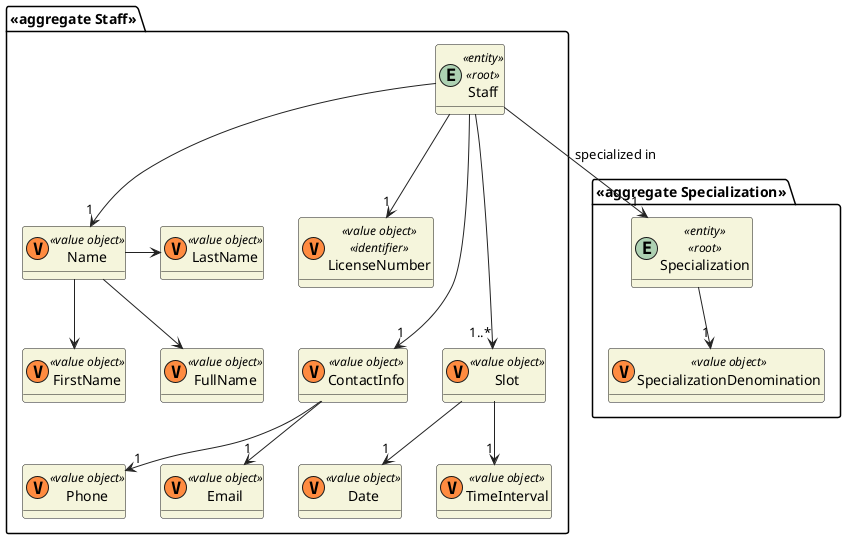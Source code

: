 @startuml
skinparam classAttributeIconSize 0
hide empty attributes
skinparam classBackgroundColor beige
skinparam ArrowColor #222222



package "<<aggregate Staff>>" {
    entity Staff <<entity>><<root>>{}
    class LicenseNumber <<(V,#FF8B40)value object>> <<identifier>> {}
    class Name <<(V,#FF8B40)value object>> {}
    class FirstName <<(V,#FF8B40)value object>> {}
    class LastName <<(V,#FF8B40)value object>> {}
    class FullName <<(V,#FF8B40)value object>> {}
    class ContactInfo <<(V,#FF8B40)value object>> {}
    class Phone <<(V,#FF8B40)value object>> {}
    class Email <<(V,#FF8B40)value object>> {}
    class Slot <<(V,#FF8B40)value object>> {}
    class Date <<(V,#FF8B40)value object>> {}
    class TimeInterval <<(V,#FF8B40)value object>> {}

}

package "<<aggregate Specialization>>"{
    entity Specialization <<entity>> <<root>> {}
    class SpecializationDenomination <<(V,#FF8B40)value object>>  {}
}



Name --> FirstName
Name -> LastName
Name --> FullName
ContactInfo --> "1" Email
ContactInfo --> "1" Phone
Staff --> "1" Name 
Staff ---> "1" ContactInfo
Staff --> "1" LicenseNumber 
Staff ---> "1..*" Slot 
Staff --> "1" Specialization : specialized in
Specialization --> "1" SpecializationDenomination
Slot --> "1" Date
Slot --> "1" TimeInterval

@enduml